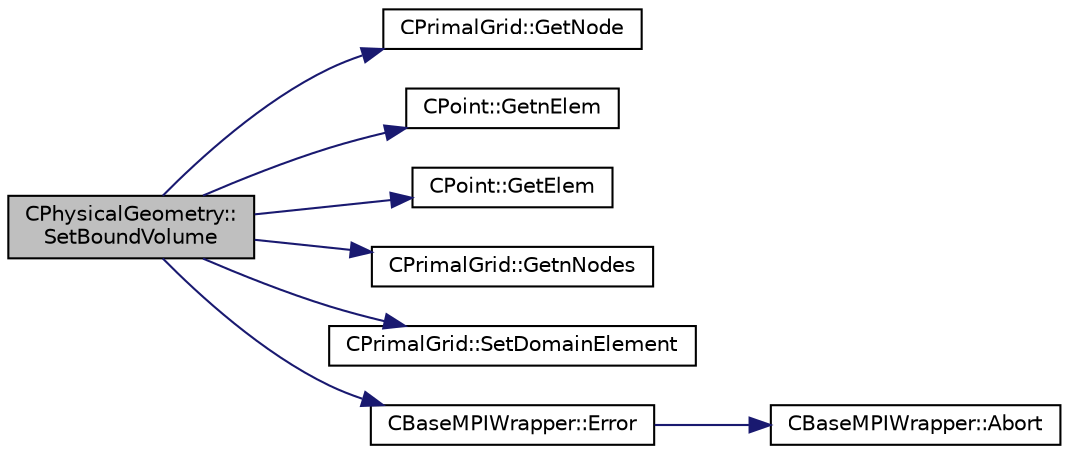 digraph "CPhysicalGeometry::SetBoundVolume"
{
  edge [fontname="Helvetica",fontsize="10",labelfontname="Helvetica",labelfontsize="10"];
  node [fontname="Helvetica",fontsize="10",shape=record];
  rankdir="LR";
  Node1106 [label="CPhysicalGeometry::\lSetBoundVolume",height=0.2,width=0.4,color="black", fillcolor="grey75", style="filled", fontcolor="black"];
  Node1106 -> Node1107 [color="midnightblue",fontsize="10",style="solid",fontname="Helvetica"];
  Node1107 [label="CPrimalGrid::GetNode",height=0.2,width=0.4,color="black", fillcolor="white", style="filled",URL="$class_c_primal_grid.html#a4fc7b6b6ac5025325c7e68fb56fbeef8",tooltip="A pure virtual member. "];
  Node1106 -> Node1108 [color="midnightblue",fontsize="10",style="solid",fontname="Helvetica"];
  Node1108 [label="CPoint::GetnElem",height=0.2,width=0.4,color="black", fillcolor="white", style="filled",URL="$class_c_point.html#afa5b9cd1e067604590a26810894c83b5",tooltip="Get the number of elements that compose the control volume. "];
  Node1106 -> Node1109 [color="midnightblue",fontsize="10",style="solid",fontname="Helvetica"];
  Node1109 [label="CPoint::GetElem",height=0.2,width=0.4,color="black", fillcolor="white", style="filled",URL="$class_c_point.html#aa9a94baeda58329c09e99425e3d88811",tooltip="Get all the elements that compose the control volume. "];
  Node1106 -> Node1110 [color="midnightblue",fontsize="10",style="solid",fontname="Helvetica"];
  Node1110 [label="CPrimalGrid::GetnNodes",height=0.2,width=0.4,color="black", fillcolor="white", style="filled",URL="$class_c_primal_grid.html#a0efbf2f8391d5177d92bd850016a3783",tooltip="A pure virtual member. "];
  Node1106 -> Node1111 [color="midnightblue",fontsize="10",style="solid",fontname="Helvetica"];
  Node1111 [label="CPrimalGrid::SetDomainElement",height=0.2,width=0.4,color="black", fillcolor="white", style="filled",URL="$class_c_primal_grid.html#ab838fda39173a49005d20cd3c130a138",tooltip="A virtual member. "];
  Node1106 -> Node1112 [color="midnightblue",fontsize="10",style="solid",fontname="Helvetica"];
  Node1112 [label="CBaseMPIWrapper::Error",height=0.2,width=0.4,color="black", fillcolor="white", style="filled",URL="$class_c_base_m_p_i_wrapper.html#a04457c47629bda56704e6a8804833eeb"];
  Node1112 -> Node1113 [color="midnightblue",fontsize="10",style="solid",fontname="Helvetica"];
  Node1113 [label="CBaseMPIWrapper::Abort",height=0.2,width=0.4,color="black", fillcolor="white", style="filled",URL="$class_c_base_m_p_i_wrapper.html#a21ef5681e2acb532d345e9bab173ef07"];
}
